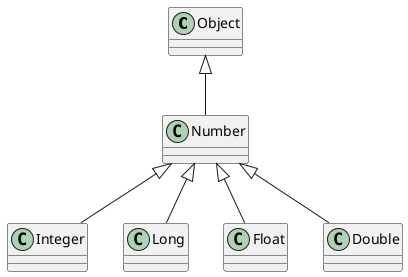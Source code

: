 @startuml superclase 
class Object {}

class Number extends Object {}

class Integer extends Number {}
class Long extends Number {}
class Float extends Number {}
class Double extends Number {}
@enduml 